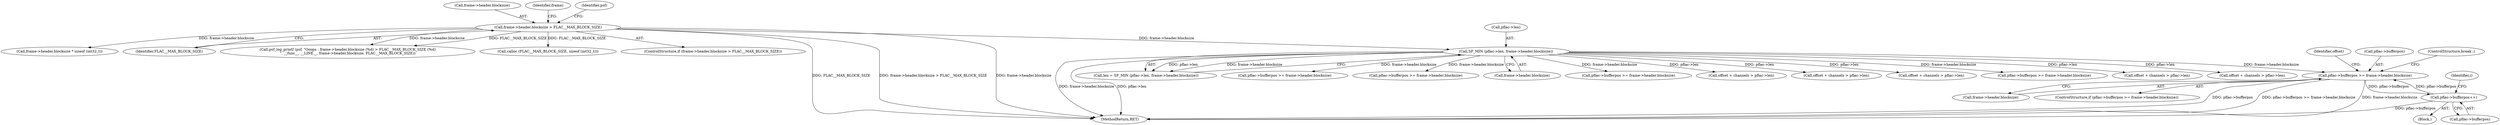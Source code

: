 digraph "0_libsndfile_60b234301adf258786d8b90be5c1d437fc8799e0@pointer" {
"1000415" [label="(Call,pflac->bufferpos >= frame->header.blocksize)"];
"1000465" [label="(Call,pflac->bufferpos++)"];
"1000415" [label="(Call,pflac->bufferpos >= frame->header.blocksize)"];
"1000248" [label="(Call,SF_MIN (pflac->len, frame->header.blocksize))"];
"1000135" [label="(Call,frame->header.blocksize > FLAC__MAX_BLOCK_SIZE)"];
"1000346" [label="(Call,offset + channels > pflac->len)"];
"1000749" [label="(Call,offset + channels > pflac->len)"];
"1000233" [label="(Call,frame->header.blocksize * sizeof (int32_t))"];
"1000141" [label="(Identifier,FLAC__MAX_BLOCK_SIZE)"];
"1000143" [label="(Call,psf_log_printf (psf, \"Ooops : frame->header.blocksize (%d) > FLAC__MAX_BLOCK_SIZE (%d)\n\", __func__, __LINE__, frame->header.blocksize, FLAC__MAX_BLOCK_SIZE))"];
"1000639" [label="(Call,offset + channels > pflac->len)"];
"1000628" [label="(Call,pflac->bufferpos >= frame->header.blocksize)"];
"1000220" [label="(Call,calloc (FLAC__MAX_BLOCK_SIZE, sizeof (int32_t)))"];
"1000136" [label="(Call,frame->header.blocksize)"];
"1000404" [label="(Block,)"];
"1000165" [label="(Identifier,frame)"];
"1000426" [label="(Call,offset + channels > pflac->len)"];
"1000414" [label="(ControlStructure,if (pflac->bufferpos >= frame->header.blocksize))"];
"1000134" [label="(ControlStructure,if (frame->header.blocksize > FLAC__MAX_BLOCK_SIZE))"];
"1000135" [label="(Call,frame->header.blocksize > FLAC__MAX_BLOCK_SIZE)"];
"1000465" [label="(Call,pflac->bufferpos++)"];
"1000527" [label="(Call,offset + channels > pflac->len)"];
"1000415" [label="(Call,pflac->bufferpos >= frame->header.blocksize)"];
"1000808" [label="(MethodReturn,RET)"];
"1000403" [label="(Identifier,i)"];
"1000246" [label="(Call,len = SF_MIN (pflac->len, frame->header.blocksize))"];
"1000419" [label="(Call,frame->header.blocksize)"];
"1000428" [label="(Identifier,offset)"];
"1000516" [label="(Call,pflac->bufferpos >= frame->header.blocksize)"];
"1000738" [label="(Call,pflac->bufferpos >= frame->header.blocksize)"];
"1000144" [label="(Identifier,psf)"];
"1000416" [label="(Call,pflac->bufferpos)"];
"1000248" [label="(Call,SF_MIN (pflac->len, frame->header.blocksize))"];
"1000252" [label="(Call,frame->header.blocksize)"];
"1000466" [label="(Call,pflac->bufferpos)"];
"1000424" [label="(ControlStructure,break ;)"];
"1000335" [label="(Call,pflac->bufferpos >= frame->header.blocksize)"];
"1000249" [label="(Call,pflac->len)"];
"1000415" -> "1000414"  [label="AST: "];
"1000415" -> "1000419"  [label="CFG: "];
"1000416" -> "1000415"  [label="AST: "];
"1000419" -> "1000415"  [label="AST: "];
"1000424" -> "1000415"  [label="CFG: "];
"1000428" -> "1000415"  [label="CFG: "];
"1000415" -> "1000808"  [label="DDG: pflac->bufferpos"];
"1000415" -> "1000808"  [label="DDG: pflac->bufferpos >= frame->header.blocksize"];
"1000415" -> "1000808"  [label="DDG: frame->header.blocksize"];
"1000465" -> "1000415"  [label="DDG: pflac->bufferpos"];
"1000248" -> "1000415"  [label="DDG: frame->header.blocksize"];
"1000415" -> "1000465"  [label="DDG: pflac->bufferpos"];
"1000465" -> "1000404"  [label="AST: "];
"1000465" -> "1000466"  [label="CFG: "];
"1000466" -> "1000465"  [label="AST: "];
"1000403" -> "1000465"  [label="CFG: "];
"1000465" -> "1000808"  [label="DDG: pflac->bufferpos"];
"1000248" -> "1000246"  [label="AST: "];
"1000248" -> "1000252"  [label="CFG: "];
"1000249" -> "1000248"  [label="AST: "];
"1000252" -> "1000248"  [label="AST: "];
"1000246" -> "1000248"  [label="CFG: "];
"1000248" -> "1000808"  [label="DDG: frame->header.blocksize"];
"1000248" -> "1000808"  [label="DDG: pflac->len"];
"1000248" -> "1000246"  [label="DDG: pflac->len"];
"1000248" -> "1000246"  [label="DDG: frame->header.blocksize"];
"1000135" -> "1000248"  [label="DDG: frame->header.blocksize"];
"1000248" -> "1000335"  [label="DDG: frame->header.blocksize"];
"1000248" -> "1000346"  [label="DDG: pflac->len"];
"1000248" -> "1000426"  [label="DDG: pflac->len"];
"1000248" -> "1000516"  [label="DDG: frame->header.blocksize"];
"1000248" -> "1000527"  [label="DDG: pflac->len"];
"1000248" -> "1000628"  [label="DDG: frame->header.blocksize"];
"1000248" -> "1000639"  [label="DDG: pflac->len"];
"1000248" -> "1000738"  [label="DDG: frame->header.blocksize"];
"1000248" -> "1000749"  [label="DDG: pflac->len"];
"1000135" -> "1000134"  [label="AST: "];
"1000135" -> "1000141"  [label="CFG: "];
"1000136" -> "1000135"  [label="AST: "];
"1000141" -> "1000135"  [label="AST: "];
"1000144" -> "1000135"  [label="CFG: "];
"1000165" -> "1000135"  [label="CFG: "];
"1000135" -> "1000808"  [label="DDG: FLAC__MAX_BLOCK_SIZE"];
"1000135" -> "1000808"  [label="DDG: frame->header.blocksize > FLAC__MAX_BLOCK_SIZE"];
"1000135" -> "1000808"  [label="DDG: frame->header.blocksize"];
"1000135" -> "1000143"  [label="DDG: frame->header.blocksize"];
"1000135" -> "1000143"  [label="DDG: FLAC__MAX_BLOCK_SIZE"];
"1000135" -> "1000220"  [label="DDG: FLAC__MAX_BLOCK_SIZE"];
"1000135" -> "1000233"  [label="DDG: frame->header.blocksize"];
}
